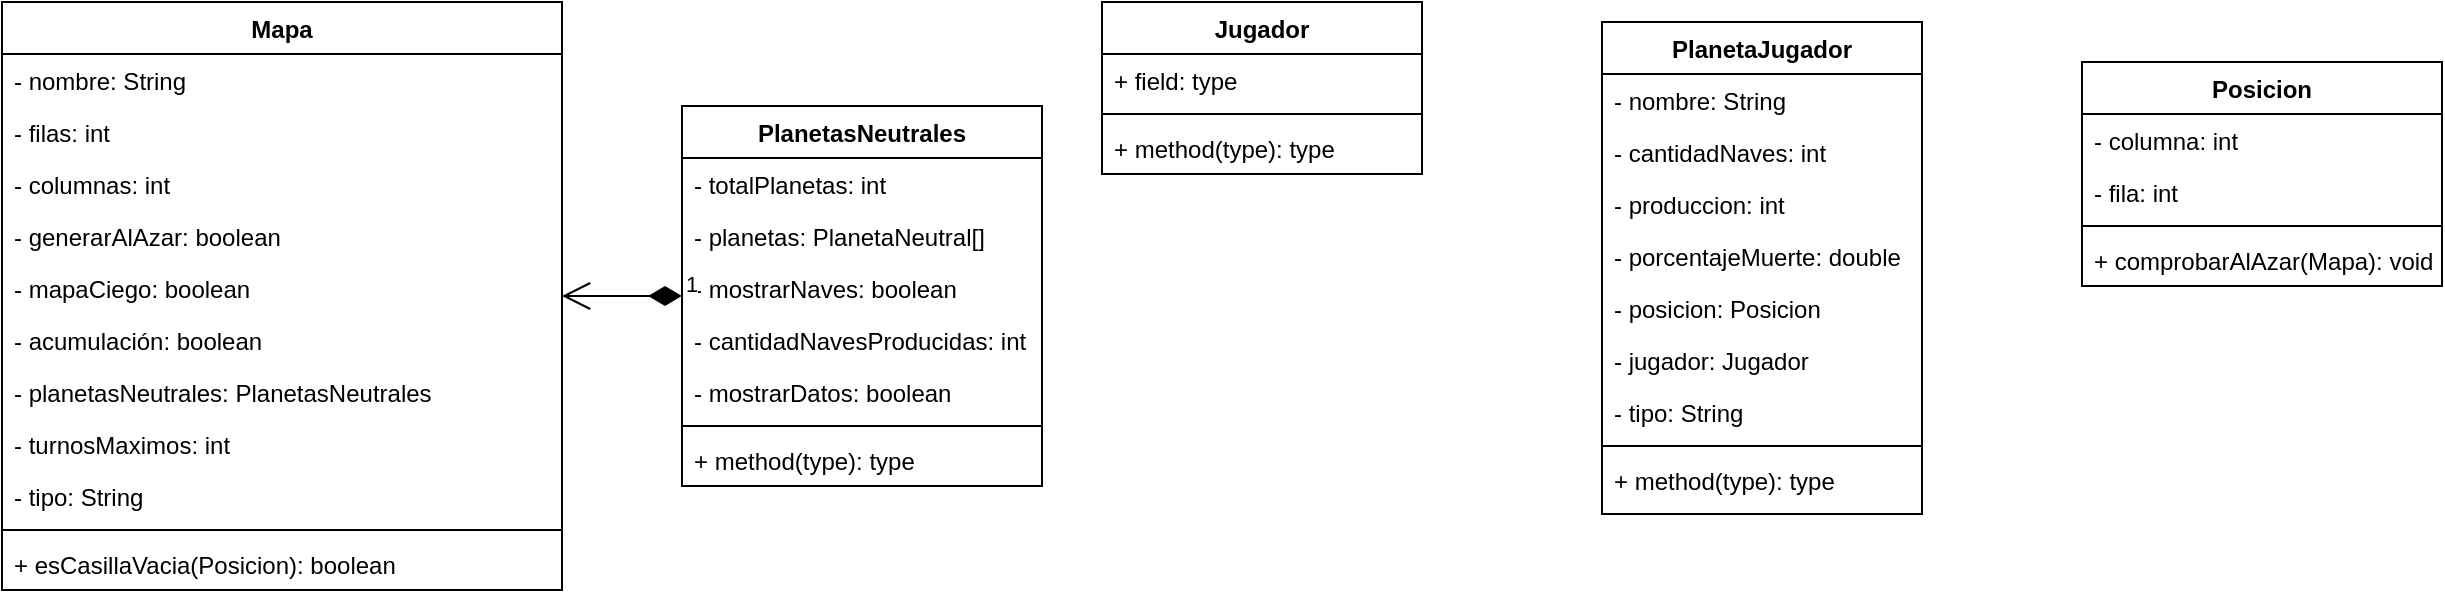 <mxfile version="17.5.0" type="github">
  <diagram id="A1fgvLnJ-BCLrMDlNNDd" name="Page-1">
    <mxGraphModel dx="1022" dy="445" grid="1" gridSize="10" guides="1" tooltips="1" connect="1" arrows="1" fold="1" page="1" pageScale="1" pageWidth="1390" pageHeight="980" math="0" shadow="0">
      <root>
        <mxCell id="0" />
        <mxCell id="1" parent="0" />
        <mxCell id="dQ19adUMUCNx_IdPFrui-1" value="Mapa" style="swimlane;fontStyle=1;align=center;verticalAlign=top;childLayout=stackLayout;horizontal=1;startSize=26;horizontalStack=0;resizeParent=1;resizeParentMax=0;resizeLast=0;collapsible=1;marginBottom=0;" vertex="1" parent="1">
          <mxGeometry x="30" y="30" width="280" height="294" as="geometry" />
        </mxCell>
        <mxCell id="dQ19adUMUCNx_IdPFrui-2" value="- nombre: String" style="text;strokeColor=none;fillColor=none;align=left;verticalAlign=top;spacingLeft=4;spacingRight=4;overflow=hidden;rotatable=0;points=[[0,0.5],[1,0.5]];portConstraint=eastwest;" vertex="1" parent="dQ19adUMUCNx_IdPFrui-1">
          <mxGeometry y="26" width="280" height="26" as="geometry" />
        </mxCell>
        <mxCell id="dQ19adUMUCNx_IdPFrui-5" value="- filas: int" style="text;strokeColor=none;fillColor=none;align=left;verticalAlign=top;spacingLeft=4;spacingRight=4;overflow=hidden;rotatable=0;points=[[0,0.5],[1,0.5]];portConstraint=eastwest;" vertex="1" parent="dQ19adUMUCNx_IdPFrui-1">
          <mxGeometry y="52" width="280" height="26" as="geometry" />
        </mxCell>
        <mxCell id="dQ19adUMUCNx_IdPFrui-6" value="- columnas: int" style="text;strokeColor=none;fillColor=none;align=left;verticalAlign=top;spacingLeft=4;spacingRight=4;overflow=hidden;rotatable=0;points=[[0,0.5],[1,0.5]];portConstraint=eastwest;" vertex="1" parent="dQ19adUMUCNx_IdPFrui-1">
          <mxGeometry y="78" width="280" height="26" as="geometry" />
        </mxCell>
        <mxCell id="dQ19adUMUCNx_IdPFrui-7" value="- generarAlAzar: boolean" style="text;strokeColor=none;fillColor=none;align=left;verticalAlign=top;spacingLeft=4;spacingRight=4;overflow=hidden;rotatable=0;points=[[0,0.5],[1,0.5]];portConstraint=eastwest;" vertex="1" parent="dQ19adUMUCNx_IdPFrui-1">
          <mxGeometry y="104" width="280" height="26" as="geometry" />
        </mxCell>
        <mxCell id="dQ19adUMUCNx_IdPFrui-8" value="- mapaCiego: boolean" style="text;strokeColor=none;fillColor=none;align=left;verticalAlign=top;spacingLeft=4;spacingRight=4;overflow=hidden;rotatable=0;points=[[0,0.5],[1,0.5]];portConstraint=eastwest;" vertex="1" parent="dQ19adUMUCNx_IdPFrui-1">
          <mxGeometry y="130" width="280" height="26" as="geometry" />
        </mxCell>
        <mxCell id="dQ19adUMUCNx_IdPFrui-9" value="- acumulación: boolean" style="text;strokeColor=none;fillColor=none;align=left;verticalAlign=top;spacingLeft=4;spacingRight=4;overflow=hidden;rotatable=0;points=[[0,0.5],[1,0.5]];portConstraint=eastwest;" vertex="1" parent="dQ19adUMUCNx_IdPFrui-1">
          <mxGeometry y="156" width="280" height="26" as="geometry" />
        </mxCell>
        <mxCell id="dQ19adUMUCNx_IdPFrui-21" value="- planetasNeutrales: PlanetasNeutrales" style="text;strokeColor=none;fillColor=none;align=left;verticalAlign=top;spacingLeft=4;spacingRight=4;overflow=hidden;rotatable=0;points=[[0,0.5],[1,0.5]];portConstraint=eastwest;" vertex="1" parent="dQ19adUMUCNx_IdPFrui-1">
          <mxGeometry y="182" width="280" height="26" as="geometry" />
        </mxCell>
        <mxCell id="dQ19adUMUCNx_IdPFrui-22" value="- turnosMaximos: int" style="text;strokeColor=none;fillColor=none;align=left;verticalAlign=top;spacingLeft=4;spacingRight=4;overflow=hidden;rotatable=0;points=[[0,0.5],[1,0.5]];portConstraint=eastwest;" vertex="1" parent="dQ19adUMUCNx_IdPFrui-1">
          <mxGeometry y="208" width="280" height="26" as="geometry" />
        </mxCell>
        <mxCell id="dQ19adUMUCNx_IdPFrui-23" value="- tipo: String" style="text;strokeColor=none;fillColor=none;align=left;verticalAlign=top;spacingLeft=4;spacingRight=4;overflow=hidden;rotatable=0;points=[[0,0.5],[1,0.5]];portConstraint=eastwest;" vertex="1" parent="dQ19adUMUCNx_IdPFrui-1">
          <mxGeometry y="234" width="280" height="26" as="geometry" />
        </mxCell>
        <mxCell id="dQ19adUMUCNx_IdPFrui-3" value="" style="line;strokeWidth=1;fillColor=none;align=left;verticalAlign=middle;spacingTop=-1;spacingLeft=3;spacingRight=3;rotatable=0;labelPosition=right;points=[];portConstraint=eastwest;" vertex="1" parent="dQ19adUMUCNx_IdPFrui-1">
          <mxGeometry y="260" width="280" height="8" as="geometry" />
        </mxCell>
        <mxCell id="dQ19adUMUCNx_IdPFrui-4" value="+ esCasillaVacia(Posicion): boolean" style="text;strokeColor=none;fillColor=none;align=left;verticalAlign=top;spacingLeft=4;spacingRight=4;overflow=hidden;rotatable=0;points=[[0,0.5],[1,0.5]];portConstraint=eastwest;" vertex="1" parent="dQ19adUMUCNx_IdPFrui-1">
          <mxGeometry y="268" width="280" height="26" as="geometry" />
        </mxCell>
        <mxCell id="dQ19adUMUCNx_IdPFrui-15" value="PlanetasNeutrales" style="swimlane;fontStyle=1;align=center;verticalAlign=top;childLayout=stackLayout;horizontal=1;startSize=26;horizontalStack=0;resizeParent=1;resizeParentMax=0;resizeLast=0;collapsible=1;marginBottom=0;" vertex="1" parent="1">
          <mxGeometry x="370" y="82" width="180" height="190" as="geometry" />
        </mxCell>
        <mxCell id="dQ19adUMUCNx_IdPFrui-10" value="- totalPlanetas: int" style="text;strokeColor=none;fillColor=none;align=left;verticalAlign=top;spacingLeft=4;spacingRight=4;overflow=hidden;rotatable=0;points=[[0,0.5],[1,0.5]];portConstraint=eastwest;" vertex="1" parent="dQ19adUMUCNx_IdPFrui-15">
          <mxGeometry y="26" width="180" height="26" as="geometry" />
        </mxCell>
        <mxCell id="dQ19adUMUCNx_IdPFrui-11" value="- planetas: PlanetaNeutral[]" style="text;strokeColor=none;fillColor=none;align=left;verticalAlign=top;spacingLeft=4;spacingRight=4;overflow=hidden;rotatable=0;points=[[0,0.5],[1,0.5]];portConstraint=eastwest;" vertex="1" parent="dQ19adUMUCNx_IdPFrui-15">
          <mxGeometry y="52" width="180" height="26" as="geometry" />
        </mxCell>
        <mxCell id="dQ19adUMUCNx_IdPFrui-12" value="- mostrarNaves: boolean" style="text;strokeColor=none;fillColor=none;align=left;verticalAlign=top;spacingLeft=4;spacingRight=4;overflow=hidden;rotatable=0;points=[[0,0.5],[1,0.5]];portConstraint=eastwest;" vertex="1" parent="dQ19adUMUCNx_IdPFrui-15">
          <mxGeometry y="78" width="180" height="26" as="geometry" />
        </mxCell>
        <mxCell id="dQ19adUMUCNx_IdPFrui-14" value="- cantidadNavesProducidas: int" style="text;strokeColor=none;fillColor=none;align=left;verticalAlign=top;spacingLeft=4;spacingRight=4;overflow=hidden;rotatable=0;points=[[0,0.5],[1,0.5]];portConstraint=eastwest;" vertex="1" parent="dQ19adUMUCNx_IdPFrui-15">
          <mxGeometry y="104" width="180" height="26" as="geometry" />
        </mxCell>
        <mxCell id="dQ19adUMUCNx_IdPFrui-13" value="- mostrarDatos: boolean" style="text;strokeColor=none;fillColor=none;align=left;verticalAlign=top;spacingLeft=4;spacingRight=4;overflow=hidden;rotatable=0;points=[[0,0.5],[1,0.5]];portConstraint=eastwest;" vertex="1" parent="dQ19adUMUCNx_IdPFrui-15">
          <mxGeometry y="130" width="180" height="26" as="geometry" />
        </mxCell>
        <mxCell id="dQ19adUMUCNx_IdPFrui-17" value="" style="line;strokeWidth=1;fillColor=none;align=left;verticalAlign=middle;spacingTop=-1;spacingLeft=3;spacingRight=3;rotatable=0;labelPosition=right;points=[];portConstraint=eastwest;" vertex="1" parent="dQ19adUMUCNx_IdPFrui-15">
          <mxGeometry y="156" width="180" height="8" as="geometry" />
        </mxCell>
        <mxCell id="dQ19adUMUCNx_IdPFrui-18" value="+ method(type): type" style="text;strokeColor=none;fillColor=none;align=left;verticalAlign=top;spacingLeft=4;spacingRight=4;overflow=hidden;rotatable=0;points=[[0,0.5],[1,0.5]];portConstraint=eastwest;" vertex="1" parent="dQ19adUMUCNx_IdPFrui-15">
          <mxGeometry y="164" width="180" height="26" as="geometry" />
        </mxCell>
        <mxCell id="dQ19adUMUCNx_IdPFrui-24" value="1" style="endArrow=open;html=1;endSize=12;startArrow=diamondThin;startSize=14;startFill=1;edgeStyle=orthogonalEdgeStyle;align=left;verticalAlign=bottom;rounded=0;" edge="1" parent="1" source="dQ19adUMUCNx_IdPFrui-15" target="dQ19adUMUCNx_IdPFrui-1">
          <mxGeometry x="-1" y="3" relative="1" as="geometry">
            <mxPoint x="360" y="120" as="sourcePoint" />
            <mxPoint x="370" y="230" as="targetPoint" />
          </mxGeometry>
        </mxCell>
        <mxCell id="dQ19adUMUCNx_IdPFrui-25" value="Jugador" style="swimlane;fontStyle=1;align=center;verticalAlign=top;childLayout=stackLayout;horizontal=1;startSize=26;horizontalStack=0;resizeParent=1;resizeParentMax=0;resizeLast=0;collapsible=1;marginBottom=0;" vertex="1" parent="1">
          <mxGeometry x="580" y="30" width="160" height="86" as="geometry" />
        </mxCell>
        <mxCell id="dQ19adUMUCNx_IdPFrui-26" value="+ field: type" style="text;strokeColor=none;fillColor=none;align=left;verticalAlign=top;spacingLeft=4;spacingRight=4;overflow=hidden;rotatable=0;points=[[0,0.5],[1,0.5]];portConstraint=eastwest;" vertex="1" parent="dQ19adUMUCNx_IdPFrui-25">
          <mxGeometry y="26" width="160" height="26" as="geometry" />
        </mxCell>
        <mxCell id="dQ19adUMUCNx_IdPFrui-27" value="" style="line;strokeWidth=1;fillColor=none;align=left;verticalAlign=middle;spacingTop=-1;spacingLeft=3;spacingRight=3;rotatable=0;labelPosition=right;points=[];portConstraint=eastwest;" vertex="1" parent="dQ19adUMUCNx_IdPFrui-25">
          <mxGeometry y="52" width="160" height="8" as="geometry" />
        </mxCell>
        <mxCell id="dQ19adUMUCNx_IdPFrui-28" value="+ method(type): type" style="text;strokeColor=none;fillColor=none;align=left;verticalAlign=top;spacingLeft=4;spacingRight=4;overflow=hidden;rotatable=0;points=[[0,0.5],[1,0.5]];portConstraint=eastwest;" vertex="1" parent="dQ19adUMUCNx_IdPFrui-25">
          <mxGeometry y="60" width="160" height="26" as="geometry" />
        </mxCell>
        <mxCell id="dQ19adUMUCNx_IdPFrui-29" value="PlanetaJugador" style="swimlane;fontStyle=1;align=center;verticalAlign=top;childLayout=stackLayout;horizontal=1;startSize=26;horizontalStack=0;resizeParent=1;resizeParentMax=0;resizeLast=0;collapsible=1;marginBottom=0;" vertex="1" parent="1">
          <mxGeometry x="830" y="40" width="160" height="246" as="geometry" />
        </mxCell>
        <mxCell id="dQ19adUMUCNx_IdPFrui-30" value="- nombre: String" style="text;strokeColor=none;fillColor=none;align=left;verticalAlign=top;spacingLeft=4;spacingRight=4;overflow=hidden;rotatable=0;points=[[0,0.5],[1,0.5]];portConstraint=eastwest;" vertex="1" parent="dQ19adUMUCNx_IdPFrui-29">
          <mxGeometry y="26" width="160" height="26" as="geometry" />
        </mxCell>
        <mxCell id="dQ19adUMUCNx_IdPFrui-33" value="- cantidadNaves: int" style="text;strokeColor=none;fillColor=none;align=left;verticalAlign=top;spacingLeft=4;spacingRight=4;overflow=hidden;rotatable=0;points=[[0,0.5],[1,0.5]];portConstraint=eastwest;" vertex="1" parent="dQ19adUMUCNx_IdPFrui-29">
          <mxGeometry y="52" width="160" height="26" as="geometry" />
        </mxCell>
        <mxCell id="dQ19adUMUCNx_IdPFrui-34" value="- produccion: int" style="text;strokeColor=none;fillColor=none;align=left;verticalAlign=top;spacingLeft=4;spacingRight=4;overflow=hidden;rotatable=0;points=[[0,0.5],[1,0.5]];portConstraint=eastwest;" vertex="1" parent="dQ19adUMUCNx_IdPFrui-29">
          <mxGeometry y="78" width="160" height="26" as="geometry" />
        </mxCell>
        <mxCell id="dQ19adUMUCNx_IdPFrui-35" value="- porcentajeMuerte: double" style="text;strokeColor=none;fillColor=none;align=left;verticalAlign=top;spacingLeft=4;spacingRight=4;overflow=hidden;rotatable=0;points=[[0,0.5],[1,0.5]];portConstraint=eastwest;" vertex="1" parent="dQ19adUMUCNx_IdPFrui-29">
          <mxGeometry y="104" width="160" height="26" as="geometry" />
        </mxCell>
        <mxCell id="dQ19adUMUCNx_IdPFrui-36" value="- posicion: Posicion" style="text;strokeColor=none;fillColor=none;align=left;verticalAlign=top;spacingLeft=4;spacingRight=4;overflow=hidden;rotatable=0;points=[[0,0.5],[1,0.5]];portConstraint=eastwest;" vertex="1" parent="dQ19adUMUCNx_IdPFrui-29">
          <mxGeometry y="130" width="160" height="26" as="geometry" />
        </mxCell>
        <mxCell id="dQ19adUMUCNx_IdPFrui-44" value="- jugador: Jugador" style="text;strokeColor=none;fillColor=none;align=left;verticalAlign=top;spacingLeft=4;spacingRight=4;overflow=hidden;rotatable=0;points=[[0,0.5],[1,0.5]];portConstraint=eastwest;" vertex="1" parent="dQ19adUMUCNx_IdPFrui-29">
          <mxGeometry y="156" width="160" height="26" as="geometry" />
        </mxCell>
        <mxCell id="dQ19adUMUCNx_IdPFrui-46" value="- tipo: String" style="text;strokeColor=none;fillColor=none;align=left;verticalAlign=top;spacingLeft=4;spacingRight=4;overflow=hidden;rotatable=0;points=[[0,0.5],[1,0.5]];portConstraint=eastwest;" vertex="1" parent="dQ19adUMUCNx_IdPFrui-29">
          <mxGeometry y="182" width="160" height="26" as="geometry" />
        </mxCell>
        <mxCell id="dQ19adUMUCNx_IdPFrui-31" value="" style="line;strokeWidth=1;fillColor=none;align=left;verticalAlign=middle;spacingTop=-1;spacingLeft=3;spacingRight=3;rotatable=0;labelPosition=right;points=[];portConstraint=eastwest;" vertex="1" parent="dQ19adUMUCNx_IdPFrui-29">
          <mxGeometry y="208" width="160" height="8" as="geometry" />
        </mxCell>
        <mxCell id="dQ19adUMUCNx_IdPFrui-32" value="+ method(type): type" style="text;strokeColor=none;fillColor=none;align=left;verticalAlign=top;spacingLeft=4;spacingRight=4;overflow=hidden;rotatable=0;points=[[0,0.5],[1,0.5]];portConstraint=eastwest;" vertex="1" parent="dQ19adUMUCNx_IdPFrui-29">
          <mxGeometry y="216" width="160" height="30" as="geometry" />
        </mxCell>
        <mxCell id="dQ19adUMUCNx_IdPFrui-37" value="Posicion" style="swimlane;fontStyle=1;align=center;verticalAlign=top;childLayout=stackLayout;horizontal=1;startSize=26;horizontalStack=0;resizeParent=1;resizeParentMax=0;resizeLast=0;collapsible=1;marginBottom=0;" vertex="1" parent="1">
          <mxGeometry x="1070" y="60" width="180" height="112" as="geometry" />
        </mxCell>
        <mxCell id="dQ19adUMUCNx_IdPFrui-38" value="- columna: int" style="text;strokeColor=none;fillColor=none;align=left;verticalAlign=top;spacingLeft=4;spacingRight=4;overflow=hidden;rotatable=0;points=[[0,0.5],[1,0.5]];portConstraint=eastwest;" vertex="1" parent="dQ19adUMUCNx_IdPFrui-37">
          <mxGeometry y="26" width="180" height="26" as="geometry" />
        </mxCell>
        <mxCell id="dQ19adUMUCNx_IdPFrui-41" value="- fila: int" style="text;strokeColor=none;fillColor=none;align=left;verticalAlign=top;spacingLeft=4;spacingRight=4;overflow=hidden;rotatable=0;points=[[0,0.5],[1,0.5]];portConstraint=eastwest;" vertex="1" parent="dQ19adUMUCNx_IdPFrui-37">
          <mxGeometry y="52" width="180" height="26" as="geometry" />
        </mxCell>
        <mxCell id="dQ19adUMUCNx_IdPFrui-39" value="" style="line;strokeWidth=1;fillColor=none;align=left;verticalAlign=middle;spacingTop=-1;spacingLeft=3;spacingRight=3;rotatable=0;labelPosition=right;points=[];portConstraint=eastwest;" vertex="1" parent="dQ19adUMUCNx_IdPFrui-37">
          <mxGeometry y="78" width="180" height="8" as="geometry" />
        </mxCell>
        <mxCell id="dQ19adUMUCNx_IdPFrui-40" value="+ comprobarAlAzar(Mapa): void" style="text;strokeColor=none;fillColor=none;align=left;verticalAlign=top;spacingLeft=4;spacingRight=4;overflow=hidden;rotatable=0;points=[[0,0.5],[1,0.5]];portConstraint=eastwest;" vertex="1" parent="dQ19adUMUCNx_IdPFrui-37">
          <mxGeometry y="86" width="180" height="26" as="geometry" />
        </mxCell>
      </root>
    </mxGraphModel>
  </diagram>
</mxfile>
